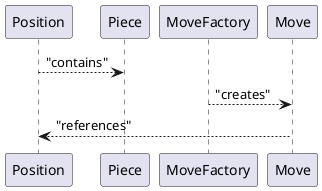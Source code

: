 @startuml ClassDiagram


Position --> Piece : "contains"
MoveFactory --> Move : "creates"
Move --> Position : "references"
@enduml